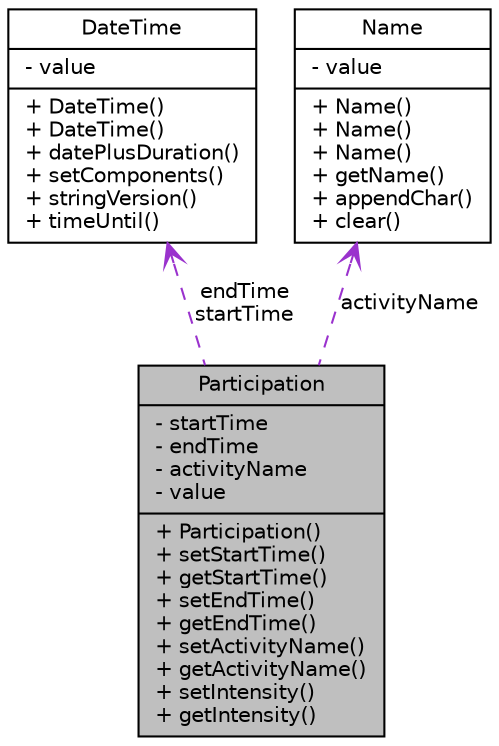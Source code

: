 digraph G
{
  edge [fontname="Helvetica",fontsize="10",labelfontname="Helvetica",labelfontsize="10"];
  node [fontname="Helvetica",fontsize="10",shape=record];
  Node1 [label="{Participation\n|- startTime\l- endTime\l- activityName\l- value\l|+ Participation()\l+ setStartTime()\l+ getStartTime()\l+ setEndTime()\l+ getEndTime()\l+ setActivityName()\l+ getActivityName()\l+ setIntensity()\l+ getIntensity()\l}",height=0.2,width=0.4,color="black", fillcolor="grey75", style="filled" fontcolor="black"];
  Node2 -> Node1 [dir=back,color="darkorchid3",fontsize="10",style="dashed",label="endTime\nstartTime",arrowtail="open",fontname="Helvetica"];
  Node2 [label="{DateTime\n|- value\l|+ DateTime()\l+ DateTime()\l+ datePlusDuration()\l+ setComponents()\l+ stringVersion()\l+ timeUntil()\l}",height=0.2,width=0.4,color="black", fillcolor="white", style="filled",URL="$class_date_time.html"];
  Node3 -> Node1 [dir=back,color="darkorchid3",fontsize="10",style="dashed",label="activityName",arrowtail="open",fontname="Helvetica"];
  Node3 [label="{Name\n|- value\l|+ Name()\l+ Name()\l+ Name()\l+ getName()\l+ appendChar()\l+ clear()\l}",height=0.2,width=0.4,color="black", fillcolor="white", style="filled",URL="$class_name.html"];
}
